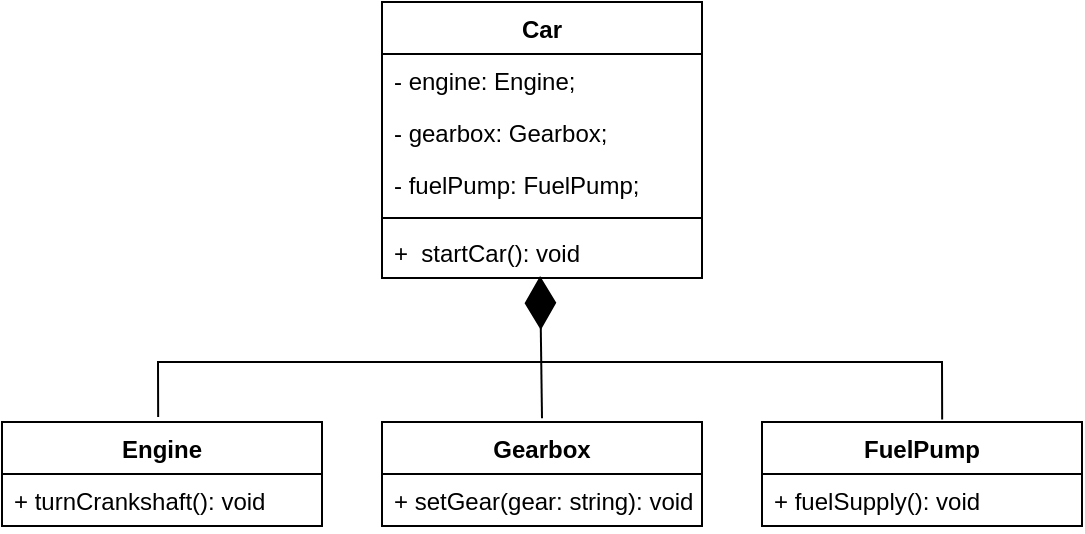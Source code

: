 <mxfile>
    <diagram name="Page-1" id="KY69GH7PF-7IZM2q5loz">
        <mxGraphModel dx="1674" dy="773" grid="1" gridSize="10" guides="1" tooltips="1" connect="0" arrows="1" fold="1" page="1" pageScale="1" pageWidth="700" pageHeight="1000" math="0" shadow="0">
            <root>
                <mxCell id="0"/>
                <mxCell id="1" parent="0"/>
                <mxCell id="H3zH-kOcSQTmJ640Yz3Q-1" value="Car" style="swimlane;fontStyle=1;align=center;verticalAlign=top;childLayout=stackLayout;horizontal=1;startSize=26;horizontalStack=0;resizeParent=1;resizeParentMax=0;resizeLast=0;collapsible=1;marginBottom=0;" parent="1" vertex="1">
                    <mxGeometry x="270" y="40" width="160" height="138" as="geometry"/>
                </mxCell>
                <mxCell id="H3zH-kOcSQTmJ640Yz3Q-2" value="- engine: Engine;" style="text;strokeColor=none;fillColor=none;align=left;verticalAlign=top;spacingLeft=4;spacingRight=4;overflow=hidden;rotatable=0;points=[[0,0.5],[1,0.5]];portConstraint=eastwest;" parent="H3zH-kOcSQTmJ640Yz3Q-1" vertex="1">
                    <mxGeometry y="26" width="160" height="26" as="geometry"/>
                </mxCell>
                <mxCell id="H3zH-kOcSQTmJ640Yz3Q-7" value="- gearbox: Gearbox;" style="text;strokeColor=none;fillColor=none;align=left;verticalAlign=top;spacingLeft=4;spacingRight=4;overflow=hidden;rotatable=0;points=[[0,0.5],[1,0.5]];portConstraint=eastwest;" parent="H3zH-kOcSQTmJ640Yz3Q-1" vertex="1">
                    <mxGeometry y="52" width="160" height="26" as="geometry"/>
                </mxCell>
                <mxCell id="H3zH-kOcSQTmJ640Yz3Q-5" value="- fuelPump: FuelPump;" style="text;strokeColor=none;fillColor=none;align=left;verticalAlign=top;spacingLeft=4;spacingRight=4;overflow=hidden;rotatable=0;points=[[0,0.5],[1,0.5]];portConstraint=eastwest;" parent="H3zH-kOcSQTmJ640Yz3Q-1" vertex="1">
                    <mxGeometry y="78" width="160" height="26" as="geometry"/>
                </mxCell>
                <mxCell id="H3zH-kOcSQTmJ640Yz3Q-3" value="" style="line;strokeWidth=1;fillColor=none;align=left;verticalAlign=middle;spacingTop=-1;spacingLeft=3;spacingRight=3;rotatable=0;labelPosition=right;points=[];portConstraint=eastwest;strokeColor=inherit;" parent="H3zH-kOcSQTmJ640Yz3Q-1" vertex="1">
                    <mxGeometry y="104" width="160" height="8" as="geometry"/>
                </mxCell>
                <mxCell id="H3zH-kOcSQTmJ640Yz3Q-4" value="+  startCar(): void" style="text;strokeColor=none;fillColor=none;align=left;verticalAlign=top;spacingLeft=4;spacingRight=4;overflow=hidden;rotatable=0;points=[[0,0.5],[1,0.5]];portConstraint=eastwest;" parent="H3zH-kOcSQTmJ640Yz3Q-1" vertex="1">
                    <mxGeometry y="112" width="160" height="26" as="geometry"/>
                </mxCell>
                <mxCell id="H3zH-kOcSQTmJ640Yz3Q-8" value="Gearbox" style="swimlane;fontStyle=1;align=center;verticalAlign=top;childLayout=stackLayout;horizontal=1;startSize=26;horizontalStack=0;resizeParent=1;resizeParentMax=0;resizeLast=0;collapsible=1;marginBottom=0;" parent="1" vertex="1">
                    <mxGeometry x="270" y="250" width="160" height="52" as="geometry"/>
                </mxCell>
                <mxCell id="H3zH-kOcSQTmJ640Yz3Q-11" value="+ setGear(gear: string): void" style="text;strokeColor=none;fillColor=none;align=left;verticalAlign=top;spacingLeft=4;spacingRight=4;overflow=hidden;rotatable=0;points=[[0,0.5],[1,0.5]];portConstraint=eastwest;" parent="H3zH-kOcSQTmJ640Yz3Q-8" vertex="1">
                    <mxGeometry y="26" width="160" height="26" as="geometry"/>
                </mxCell>
                <mxCell id="H3zH-kOcSQTmJ640Yz3Q-14" value="Engine" style="swimlane;fontStyle=1;align=center;verticalAlign=top;childLayout=stackLayout;horizontal=1;startSize=26;horizontalStack=0;resizeParent=1;resizeParentMax=0;resizeLast=0;collapsible=1;marginBottom=0;" parent="1" vertex="1">
                    <mxGeometry x="80" y="250" width="160" height="52" as="geometry"/>
                </mxCell>
                <mxCell id="H3zH-kOcSQTmJ640Yz3Q-17" value="+ turnCrankshaft(): void" style="text;strokeColor=none;fillColor=none;align=left;verticalAlign=top;spacingLeft=4;spacingRight=4;overflow=hidden;rotatable=0;points=[[0,0.5],[1,0.5]];portConstraint=eastwest;" parent="H3zH-kOcSQTmJ640Yz3Q-14" vertex="1">
                    <mxGeometry y="26" width="160" height="26" as="geometry"/>
                </mxCell>
                <mxCell id="H3zH-kOcSQTmJ640Yz3Q-18" value="FuelPump" style="swimlane;fontStyle=1;align=center;verticalAlign=top;childLayout=stackLayout;horizontal=1;startSize=26;horizontalStack=0;resizeParent=1;resizeParentMax=0;resizeLast=0;collapsible=1;marginBottom=0;" parent="1" vertex="1">
                    <mxGeometry x="460" y="250" width="160" height="52" as="geometry"/>
                </mxCell>
                <mxCell id="H3zH-kOcSQTmJ640Yz3Q-21" value="+ fuelSupply(): void" style="text;strokeColor=none;fillColor=none;align=left;verticalAlign=top;spacingLeft=4;spacingRight=4;overflow=hidden;rotatable=0;points=[[0,0.5],[1,0.5]];portConstraint=eastwest;" parent="H3zH-kOcSQTmJ640Yz3Q-18" vertex="1">
                    <mxGeometry y="26" width="160" height="26" as="geometry"/>
                </mxCell>
                <mxCell id="H3zH-kOcSQTmJ640Yz3Q-22" value="" style="endArrow=none;html=1;rounded=0;entryX=0.563;entryY=-0.023;entryDx=0;entryDy=0;entryPerimeter=0;exitX=0.488;exitY=-0.047;exitDx=0;exitDy=0;exitPerimeter=0;" parent="1" source="H3zH-kOcSQTmJ640Yz3Q-14" target="H3zH-kOcSQTmJ640Yz3Q-18" edge="1">
                    <mxGeometry width="50" height="50" relative="1" as="geometry">
                        <mxPoint x="160" y="220" as="sourcePoint"/>
                        <mxPoint x="570" y="220" as="targetPoint"/>
                        <Array as="points">
                            <mxPoint x="158" y="220"/>
                            <mxPoint x="550" y="220"/>
                        </Array>
                    </mxGeometry>
                </mxCell>
                <mxCell id="H3zH-kOcSQTmJ640Yz3Q-24" value="" style="endArrow=diamondThin;endFill=1;endSize=24;html=1;rounded=0;entryX=0.494;entryY=0.962;entryDx=0;entryDy=0;entryPerimeter=0;exitX=0.5;exitY=-0.035;exitDx=0;exitDy=0;exitPerimeter=0;" parent="1" source="H3zH-kOcSQTmJ640Yz3Q-8" target="H3zH-kOcSQTmJ640Yz3Q-4" edge="1">
                    <mxGeometry width="160" relative="1" as="geometry">
                        <mxPoint x="270" y="210" as="sourcePoint"/>
                        <mxPoint x="430" y="210" as="targetPoint"/>
                    </mxGeometry>
                </mxCell>
            </root>
        </mxGraphModel>
    </diagram>
</mxfile>